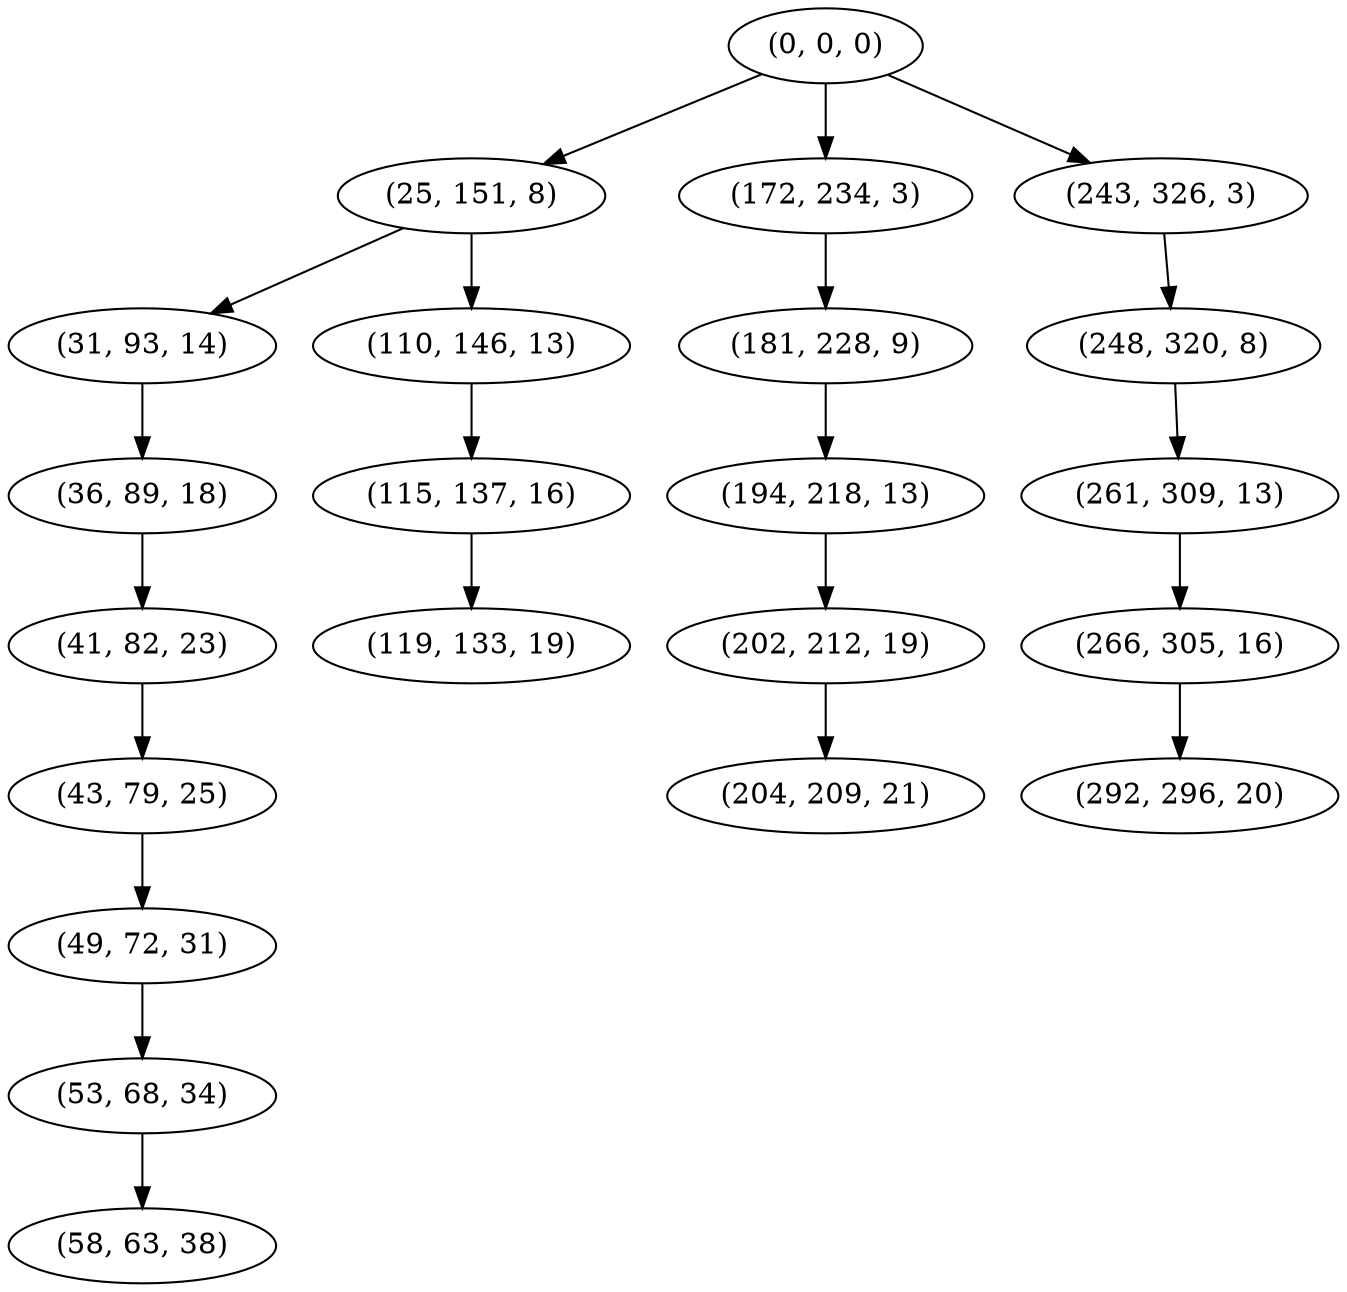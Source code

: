 digraph tree {
    "(0, 0, 0)";
    "(25, 151, 8)";
    "(31, 93, 14)";
    "(36, 89, 18)";
    "(41, 82, 23)";
    "(43, 79, 25)";
    "(49, 72, 31)";
    "(53, 68, 34)";
    "(58, 63, 38)";
    "(110, 146, 13)";
    "(115, 137, 16)";
    "(119, 133, 19)";
    "(172, 234, 3)";
    "(181, 228, 9)";
    "(194, 218, 13)";
    "(202, 212, 19)";
    "(204, 209, 21)";
    "(243, 326, 3)";
    "(248, 320, 8)";
    "(261, 309, 13)";
    "(266, 305, 16)";
    "(292, 296, 20)";
    "(0, 0, 0)" -> "(25, 151, 8)";
    "(0, 0, 0)" -> "(172, 234, 3)";
    "(0, 0, 0)" -> "(243, 326, 3)";
    "(25, 151, 8)" -> "(31, 93, 14)";
    "(25, 151, 8)" -> "(110, 146, 13)";
    "(31, 93, 14)" -> "(36, 89, 18)";
    "(36, 89, 18)" -> "(41, 82, 23)";
    "(41, 82, 23)" -> "(43, 79, 25)";
    "(43, 79, 25)" -> "(49, 72, 31)";
    "(49, 72, 31)" -> "(53, 68, 34)";
    "(53, 68, 34)" -> "(58, 63, 38)";
    "(110, 146, 13)" -> "(115, 137, 16)";
    "(115, 137, 16)" -> "(119, 133, 19)";
    "(172, 234, 3)" -> "(181, 228, 9)";
    "(181, 228, 9)" -> "(194, 218, 13)";
    "(194, 218, 13)" -> "(202, 212, 19)";
    "(202, 212, 19)" -> "(204, 209, 21)";
    "(243, 326, 3)" -> "(248, 320, 8)";
    "(248, 320, 8)" -> "(261, 309, 13)";
    "(261, 309, 13)" -> "(266, 305, 16)";
    "(266, 305, 16)" -> "(292, 296, 20)";
}
